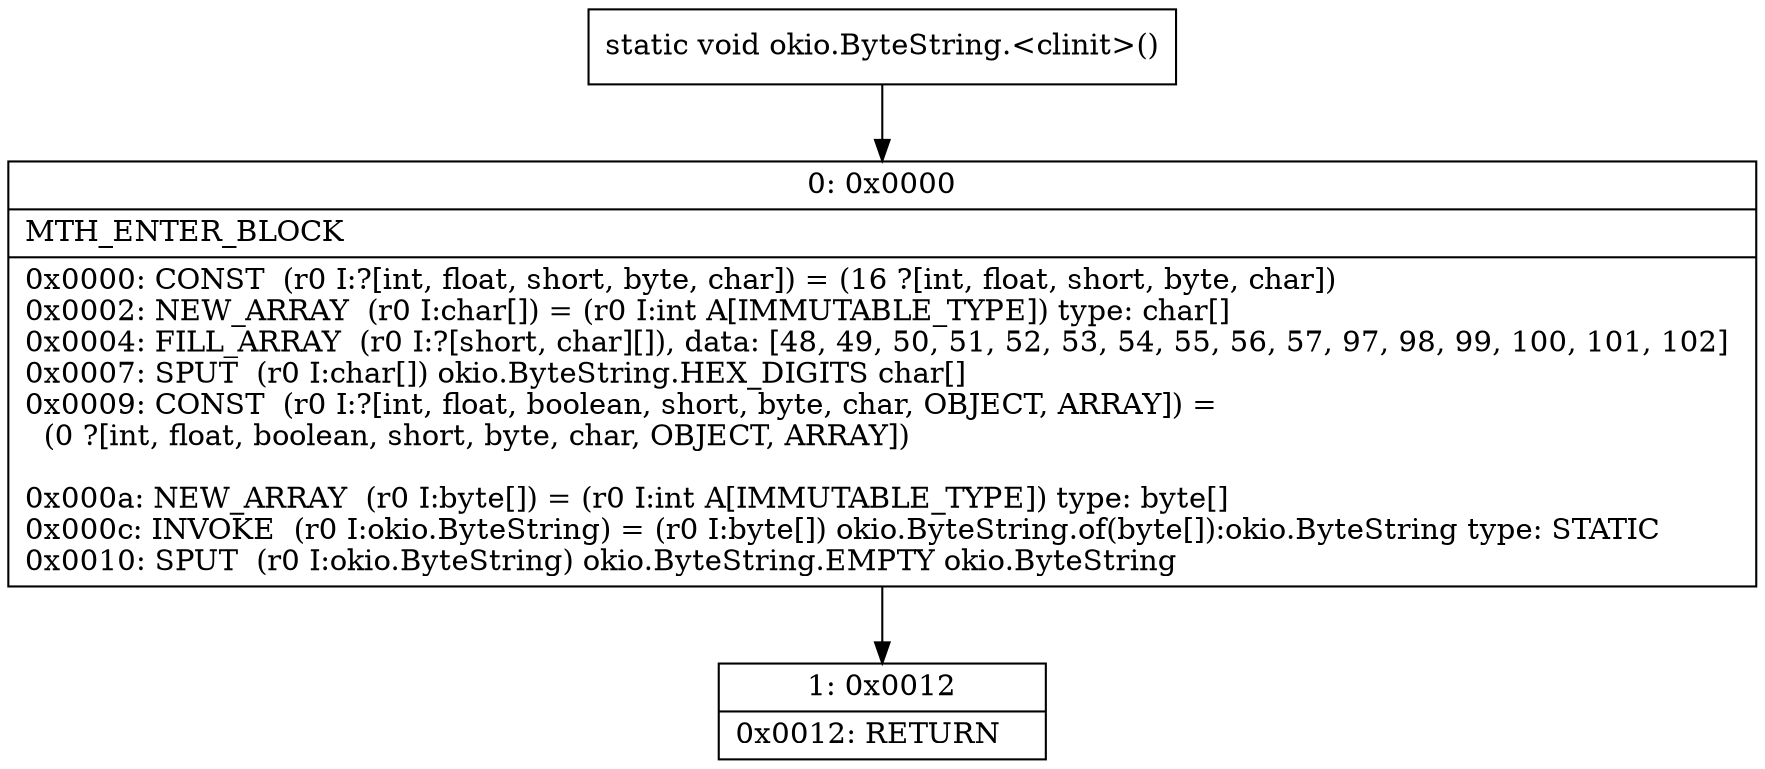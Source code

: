 digraph "CFG forokio.ByteString.\<clinit\>()V" {
Node_0 [shape=record,label="{0\:\ 0x0000|MTH_ENTER_BLOCK\l|0x0000: CONST  (r0 I:?[int, float, short, byte, char]) = (16 ?[int, float, short, byte, char]) \l0x0002: NEW_ARRAY  (r0 I:char[]) = (r0 I:int A[IMMUTABLE_TYPE]) type: char[] \l0x0004: FILL_ARRAY  (r0 I:?[short, char][]), data: [48, 49, 50, 51, 52, 53, 54, 55, 56, 57, 97, 98, 99, 100, 101, 102] \l0x0007: SPUT  (r0 I:char[]) okio.ByteString.HEX_DIGITS char[] \l0x0009: CONST  (r0 I:?[int, float, boolean, short, byte, char, OBJECT, ARRAY]) = \l  (0 ?[int, float, boolean, short, byte, char, OBJECT, ARRAY])\l \l0x000a: NEW_ARRAY  (r0 I:byte[]) = (r0 I:int A[IMMUTABLE_TYPE]) type: byte[] \l0x000c: INVOKE  (r0 I:okio.ByteString) = (r0 I:byte[]) okio.ByteString.of(byte[]):okio.ByteString type: STATIC \l0x0010: SPUT  (r0 I:okio.ByteString) okio.ByteString.EMPTY okio.ByteString \l}"];
Node_1 [shape=record,label="{1\:\ 0x0012|0x0012: RETURN   \l}"];
MethodNode[shape=record,label="{static void okio.ByteString.\<clinit\>() }"];
MethodNode -> Node_0;
Node_0 -> Node_1;
}

